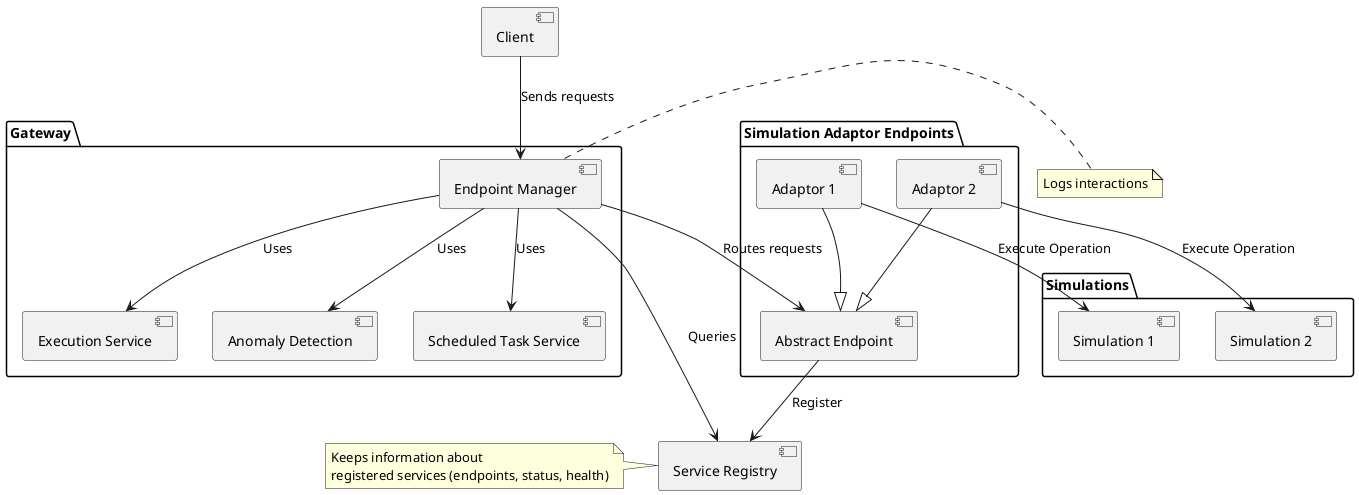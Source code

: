 @startuml

[Service Registry]

package "Simulation Adaptor Endpoints" {
  [Adaptor 1] --|> [Abstract Endpoint]
  [Adaptor 2] --|> [Abstract Endpoint]
}

package "Gateway" {
[Endpoint Manager]
[Execution Service]
[Anomaly Detection]
[Scheduled Task Service]
}

package "Simulations" {
[Simulation 1]
[Simulation 2]
}

[Endpoint Manager] --> [Service Registry] : Queries
[Endpoint Manager] --> [Abstract Endpoint] : Routes requests
[Abstract Endpoint] --> [Service Registry] : Register
[Adaptor 1] --> [Simulation 1] : Execute Operation
[Adaptor 2] --> [Simulation 2] : Execute Operation
[Endpoint Manager] --> [Execution Service] : Uses
[Endpoint Manager] --> [Scheduled Task Service] : Uses
[Endpoint Manager] --> [Anomaly Detection] : Uses

note right of [Endpoint Manager]
  Logs interactions
end note

note left of [Service Registry]
  Keeps information about 
  registered services (endpoints, status, health)
end note

[Client] --> [Endpoint Manager] : Sends requests

@enduml
